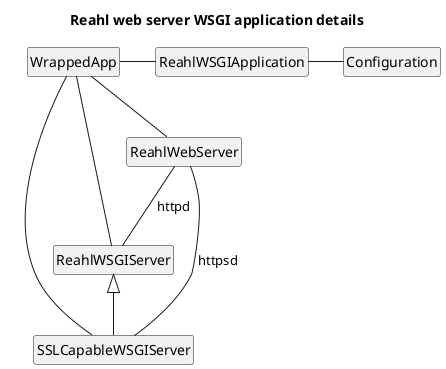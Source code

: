@startuml

title Reahl web server WSGI application details

hide members
hide circle

ReahlWSGIServer <|-- SSLCapableWSGIServer
ReahlWebServer -- ReahlWSGIServer : httpd
ReahlWebServer -- SSLCapableWSGIServer : httpsd
WrappedApp -- ReahlWSGIServer
WrappedApp -- ReahlWebServer
WrappedApp -- SSLCapableWSGIServer
WrappedApp -right- ReahlWSGIApplication
ReahlWSGIApplication -right- Configuration

@enduml